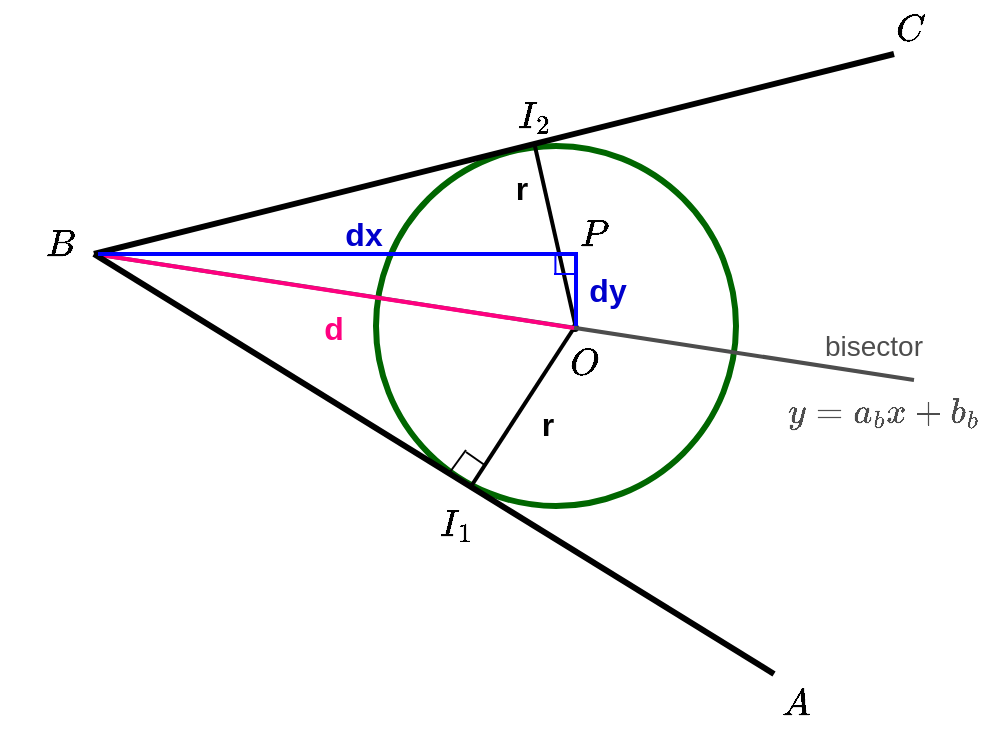 <mxfile version="21.5.1" type="device">
  <diagram name="Page-1" id="8bPiSh8fG2Vt7bUStwU7">
    <mxGraphModel dx="1434" dy="822" grid="1" gridSize="10" guides="1" tooltips="1" connect="1" arrows="1" fold="1" page="1" pageScale="1" pageWidth="850" pageHeight="1100" math="1" shadow="0">
      <root>
        <mxCell id="0" />
        <mxCell id="1" parent="0" />
        <mxCell id="FTeJ3BNqMcMZCD3cep9n-3" value="" style="ellipse;whiteSpace=wrap;html=1;aspect=fixed;fillColor=none;strokeWidth=3;strokeColor=#006600;" parent="1" vertex="1">
          <mxGeometry x="351" y="246" width="180" height="180" as="geometry" />
        </mxCell>
        <mxCell id="FTeJ3BNqMcMZCD3cep9n-4" value="" style="endArrow=none;html=1;rounded=0;strokeWidth=2;" parent="1" edge="1">
          <mxGeometry width="50" height="50" relative="1" as="geometry">
            <mxPoint x="398" y="417" as="sourcePoint" />
            <mxPoint x="450" y="337" as="targetPoint" />
          </mxGeometry>
        </mxCell>
        <mxCell id="FTeJ3BNqMcMZCD3cep9n-5" value="" style="endArrow=none;html=1;rounded=0;strokeWidth=2;" parent="1" edge="1">
          <mxGeometry width="50" height="50" relative="1" as="geometry">
            <mxPoint x="451" y="337" as="sourcePoint" />
            <mxPoint x="430" y="244" as="targetPoint" />
          </mxGeometry>
        </mxCell>
        <mxCell id="FTeJ3BNqMcMZCD3cep9n-7" value="" style="ellipse;whiteSpace=wrap;html=1;aspect=fixed;" parent="1" vertex="1">
          <mxGeometry x="449" y="335.5" width="3" height="3" as="geometry" />
        </mxCell>
        <mxCell id="FTeJ3BNqMcMZCD3cep9n-8" value="" style="endArrow=none;html=1;rounded=0;strokeWidth=2;strokeColor=#4D4D4D;" parent="1" edge="1">
          <mxGeometry width="50" height="50" relative="1" as="geometry">
            <mxPoint x="210" y="300" as="sourcePoint" />
            <mxPoint x="620" y="363" as="targetPoint" />
          </mxGeometry>
        </mxCell>
        <mxCell id="FTeJ3BNqMcMZCD3cep9n-9" value="" style="endArrow=none;html=1;rounded=0;strokeWidth=2;strokeColor=#FF0080;" parent="1" edge="1">
          <mxGeometry width="50" height="50" relative="1" as="geometry">
            <mxPoint x="210" y="300" as="sourcePoint" />
            <mxPoint x="450" y="337" as="targetPoint" />
          </mxGeometry>
        </mxCell>
        <mxCell id="FTeJ3BNqMcMZCD3cep9n-2" value="" style="endArrow=none;html=1;rounded=0;strokeWidth=3;" parent="1" edge="1">
          <mxGeometry width="50" height="50" relative="1" as="geometry">
            <mxPoint x="610" y="200" as="sourcePoint" />
            <mxPoint x="210" y="300" as="targetPoint" />
          </mxGeometry>
        </mxCell>
        <mxCell id="FTeJ3BNqMcMZCD3cep9n-1" value="" style="endArrow=none;html=1;rounded=0;strokeWidth=3;" parent="1" edge="1">
          <mxGeometry width="50" height="50" relative="1" as="geometry">
            <mxPoint x="550" y="510" as="sourcePoint" />
            <mxPoint x="210" y="300" as="targetPoint" />
          </mxGeometry>
        </mxCell>
        <mxCell id="FTeJ3BNqMcMZCD3cep9n-10" value="&lt;b&gt;&lt;span style=&quot;font-size: 16px;&quot;&gt;d&lt;/span&gt;&lt;/b&gt;" style="text;html=1;strokeColor=none;fillColor=none;align=center;verticalAlign=middle;whiteSpace=wrap;rounded=0;fontSize=16;fontColor=#FF0080;" parent="1" vertex="1">
          <mxGeometry x="300" y="322" width="60" height="30" as="geometry" />
        </mxCell>
        <mxCell id="FTeJ3BNqMcMZCD3cep9n-12" value="&lt;b&gt;r&lt;/b&gt;" style="text;html=1;strokeColor=none;fillColor=none;align=center;verticalAlign=middle;whiteSpace=wrap;rounded=0;fontSize=16;" parent="1" vertex="1">
          <mxGeometry x="394" y="252" width="60" height="30" as="geometry" />
        </mxCell>
        <mxCell id="FTeJ3BNqMcMZCD3cep9n-13" value="&lt;b&gt;r&lt;/b&gt;" style="text;html=1;strokeColor=none;fillColor=none;align=center;verticalAlign=middle;whiteSpace=wrap;rounded=0;fontSize=16;" parent="1" vertex="1">
          <mxGeometry x="407" y="370" width="60" height="30" as="geometry" />
        </mxCell>
        <mxCell id="FTeJ3BNqMcMZCD3cep9n-15" value="&lt;font size=&quot;1&quot; color=&quot;#4d4d4d&quot;&gt;&lt;span style=&quot;font-size: 14px;&quot;&gt;bisector&lt;/span&gt;&lt;/font&gt;" style="text;html=1;strokeColor=none;fillColor=none;align=center;verticalAlign=middle;whiteSpace=wrap;rounded=0;fontSize=16;" parent="1" vertex="1">
          <mxGeometry x="560" y="330" width="80" height="30" as="geometry" />
        </mxCell>
        <mxCell id="FTeJ3BNqMcMZCD3cep9n-18" value="" style="endArrow=none;html=1;rounded=0;" parent="1" edge="1">
          <mxGeometry width="50" height="50" relative="1" as="geometry">
            <mxPoint x="388" y="409" as="sourcePoint" />
            <mxPoint x="396" y="398" as="targetPoint" />
          </mxGeometry>
        </mxCell>
        <mxCell id="FTeJ3BNqMcMZCD3cep9n-19" value="" style="endArrow=none;html=1;rounded=0;" parent="1" edge="1">
          <mxGeometry width="50" height="50" relative="1" as="geometry">
            <mxPoint x="396" y="399" as="sourcePoint" />
            <mxPoint x="406" y="406" as="targetPoint" />
          </mxGeometry>
        </mxCell>
        <mxCell id="FTeJ3BNqMcMZCD3cep9n-20" value="&lt;b&gt;$$A$$&lt;/b&gt;" style="text;html=1;strokeColor=none;fillColor=none;align=center;verticalAlign=middle;whiteSpace=wrap;rounded=0;fontSize=16;" parent="1" vertex="1">
          <mxGeometry x="531" y="510" width="60" height="30" as="geometry" />
        </mxCell>
        <mxCell id="FTeJ3BNqMcMZCD3cep9n-21" value="&lt;b&gt;$$B$$&lt;/b&gt;" style="text;html=1;strokeColor=none;fillColor=none;align=center;verticalAlign=middle;whiteSpace=wrap;rounded=0;fontSize=16;" parent="1" vertex="1">
          <mxGeometry x="163" y="280" width="60" height="30" as="geometry" />
        </mxCell>
        <mxCell id="FTeJ3BNqMcMZCD3cep9n-22" value="&lt;b&gt;$$C$$&lt;/b&gt;" style="text;html=1;strokeColor=none;fillColor=none;align=center;verticalAlign=middle;whiteSpace=wrap;rounded=0;fontSize=16;" parent="1" vertex="1">
          <mxGeometry x="588" y="173" width="60" height="30" as="geometry" />
        </mxCell>
        <mxCell id="FTeJ3BNqMcMZCD3cep9n-23" value="" style="endArrow=none;html=1;rounded=0;strokeWidth=2;strokeColor=#0000FF;" parent="1" edge="1">
          <mxGeometry width="50" height="50" relative="1" as="geometry">
            <mxPoint x="452" y="300" as="sourcePoint" />
            <mxPoint x="212" y="300" as="targetPoint" />
          </mxGeometry>
        </mxCell>
        <mxCell id="FTeJ3BNqMcMZCD3cep9n-24" value="&lt;br&gt;&lt;div&gt;&lt;b&gt;$$I_1$$&lt;/b&gt;&lt;/div&gt;&lt;div&gt;&lt;b&gt;&lt;br&gt;&lt;/b&gt;&lt;/div&gt;" style="text;html=1;strokeColor=none;fillColor=none;align=center;verticalAlign=middle;whiteSpace=wrap;rounded=0;fontSize=16;" parent="1" vertex="1">
          <mxGeometry x="360.5" y="420" width="60" height="30" as="geometry" />
        </mxCell>
        <mxCell id="FTeJ3BNqMcMZCD3cep9n-25" value="&lt;br&gt;&lt;div&gt;&lt;b&gt;$$I_2$$&lt;/b&gt;&lt;/div&gt;&lt;div&gt;&lt;b&gt;&lt;br&gt;&lt;/b&gt;&lt;/div&gt;" style="text;html=1;strokeColor=none;fillColor=none;align=center;verticalAlign=middle;whiteSpace=wrap;rounded=0;fontSize=16;" parent="1" vertex="1">
          <mxGeometry x="400" y="216" width="60" height="30" as="geometry" />
        </mxCell>
        <mxCell id="FTeJ3BNqMcMZCD3cep9n-26" value="" style="endArrow=none;html=1;rounded=0;strokeWidth=2;strokeColor=#0000FF;" parent="1" edge="1">
          <mxGeometry width="50" height="50" relative="1" as="geometry">
            <mxPoint x="451" y="336" as="sourcePoint" />
            <mxPoint x="451" y="300" as="targetPoint" />
          </mxGeometry>
        </mxCell>
        <mxCell id="FTeJ3BNqMcMZCD3cep9n-27" value="&lt;b&gt;&lt;span style=&quot;font-size: 16px;&quot;&gt;d&lt;/span&gt;x&lt;/b&gt;" style="text;html=1;strokeColor=none;fillColor=none;align=center;verticalAlign=middle;whiteSpace=wrap;rounded=0;fontSize=16;fontColor=#0000CC;" parent="1" vertex="1">
          <mxGeometry x="315" y="275" width="60" height="30" as="geometry" />
        </mxCell>
        <mxCell id="FTeJ3BNqMcMZCD3cep9n-28" value="&lt;b&gt;&lt;span style=&quot;font-size: 16px;&quot;&gt;d&lt;/span&gt;y&lt;/b&gt;" style="text;html=1;strokeColor=none;fillColor=none;align=center;verticalAlign=middle;whiteSpace=wrap;rounded=0;fontSize=16;fontColor=#0000CC;" parent="1" vertex="1">
          <mxGeometry x="437" y="303" width="60" height="30" as="geometry" />
        </mxCell>
        <mxCell id="FTeJ3BNqMcMZCD3cep9n-29" value="" style="endArrow=none;html=1;rounded=0;strokeWidth=1;strokeColor=#0000FF;" parent="1" edge="1">
          <mxGeometry width="50" height="50" relative="1" as="geometry">
            <mxPoint x="452" y="310" as="sourcePoint" />
            <mxPoint x="440" y="310" as="targetPoint" />
          </mxGeometry>
        </mxCell>
        <mxCell id="FTeJ3BNqMcMZCD3cep9n-31" value="" style="endArrow=none;html=1;rounded=0;strokeWidth=1;strokeColor=#0000FF;" parent="1" edge="1">
          <mxGeometry width="50" height="50" relative="1" as="geometry">
            <mxPoint x="440.71" y="301" as="sourcePoint" />
            <mxPoint x="440.71" y="310" as="targetPoint" />
          </mxGeometry>
        </mxCell>
        <mxCell id="FTeJ3BNqMcMZCD3cep9n-32" value="&lt;b&gt;$$O$$&lt;/b&gt;" style="text;html=1;strokeColor=none;fillColor=none;align=center;verticalAlign=middle;whiteSpace=wrap;rounded=0;fontSize=16;" parent="1" vertex="1">
          <mxGeometry x="425" y="340" width="60" height="30" as="geometry" />
        </mxCell>
        <mxCell id="FTeJ3BNqMcMZCD3cep9n-33" value="&lt;b&gt;$$P$$&lt;/b&gt;" style="text;html=1;strokeColor=none;fillColor=none;align=center;verticalAlign=middle;whiteSpace=wrap;rounded=0;fontSize=16;" parent="1" vertex="1">
          <mxGeometry x="430" y="275" width="60" height="30" as="geometry" />
        </mxCell>
        <mxCell id="4kmxeRVqqeIxk_Y0yaVx-1" value="&lt;font style=&quot;font-size: 15px;&quot; color=&quot;#4d4d4d&quot;&gt;$$y=a_bx+b_b$$&lt;/font&gt;" style="text;html=1;strokeColor=none;fillColor=none;align=center;verticalAlign=middle;whiteSpace=wrap;rounded=0;fontSize=15;" vertex="1" parent="1">
          <mxGeometry x="565" y="364" width="80" height="30" as="geometry" />
        </mxCell>
      </root>
    </mxGraphModel>
  </diagram>
</mxfile>
